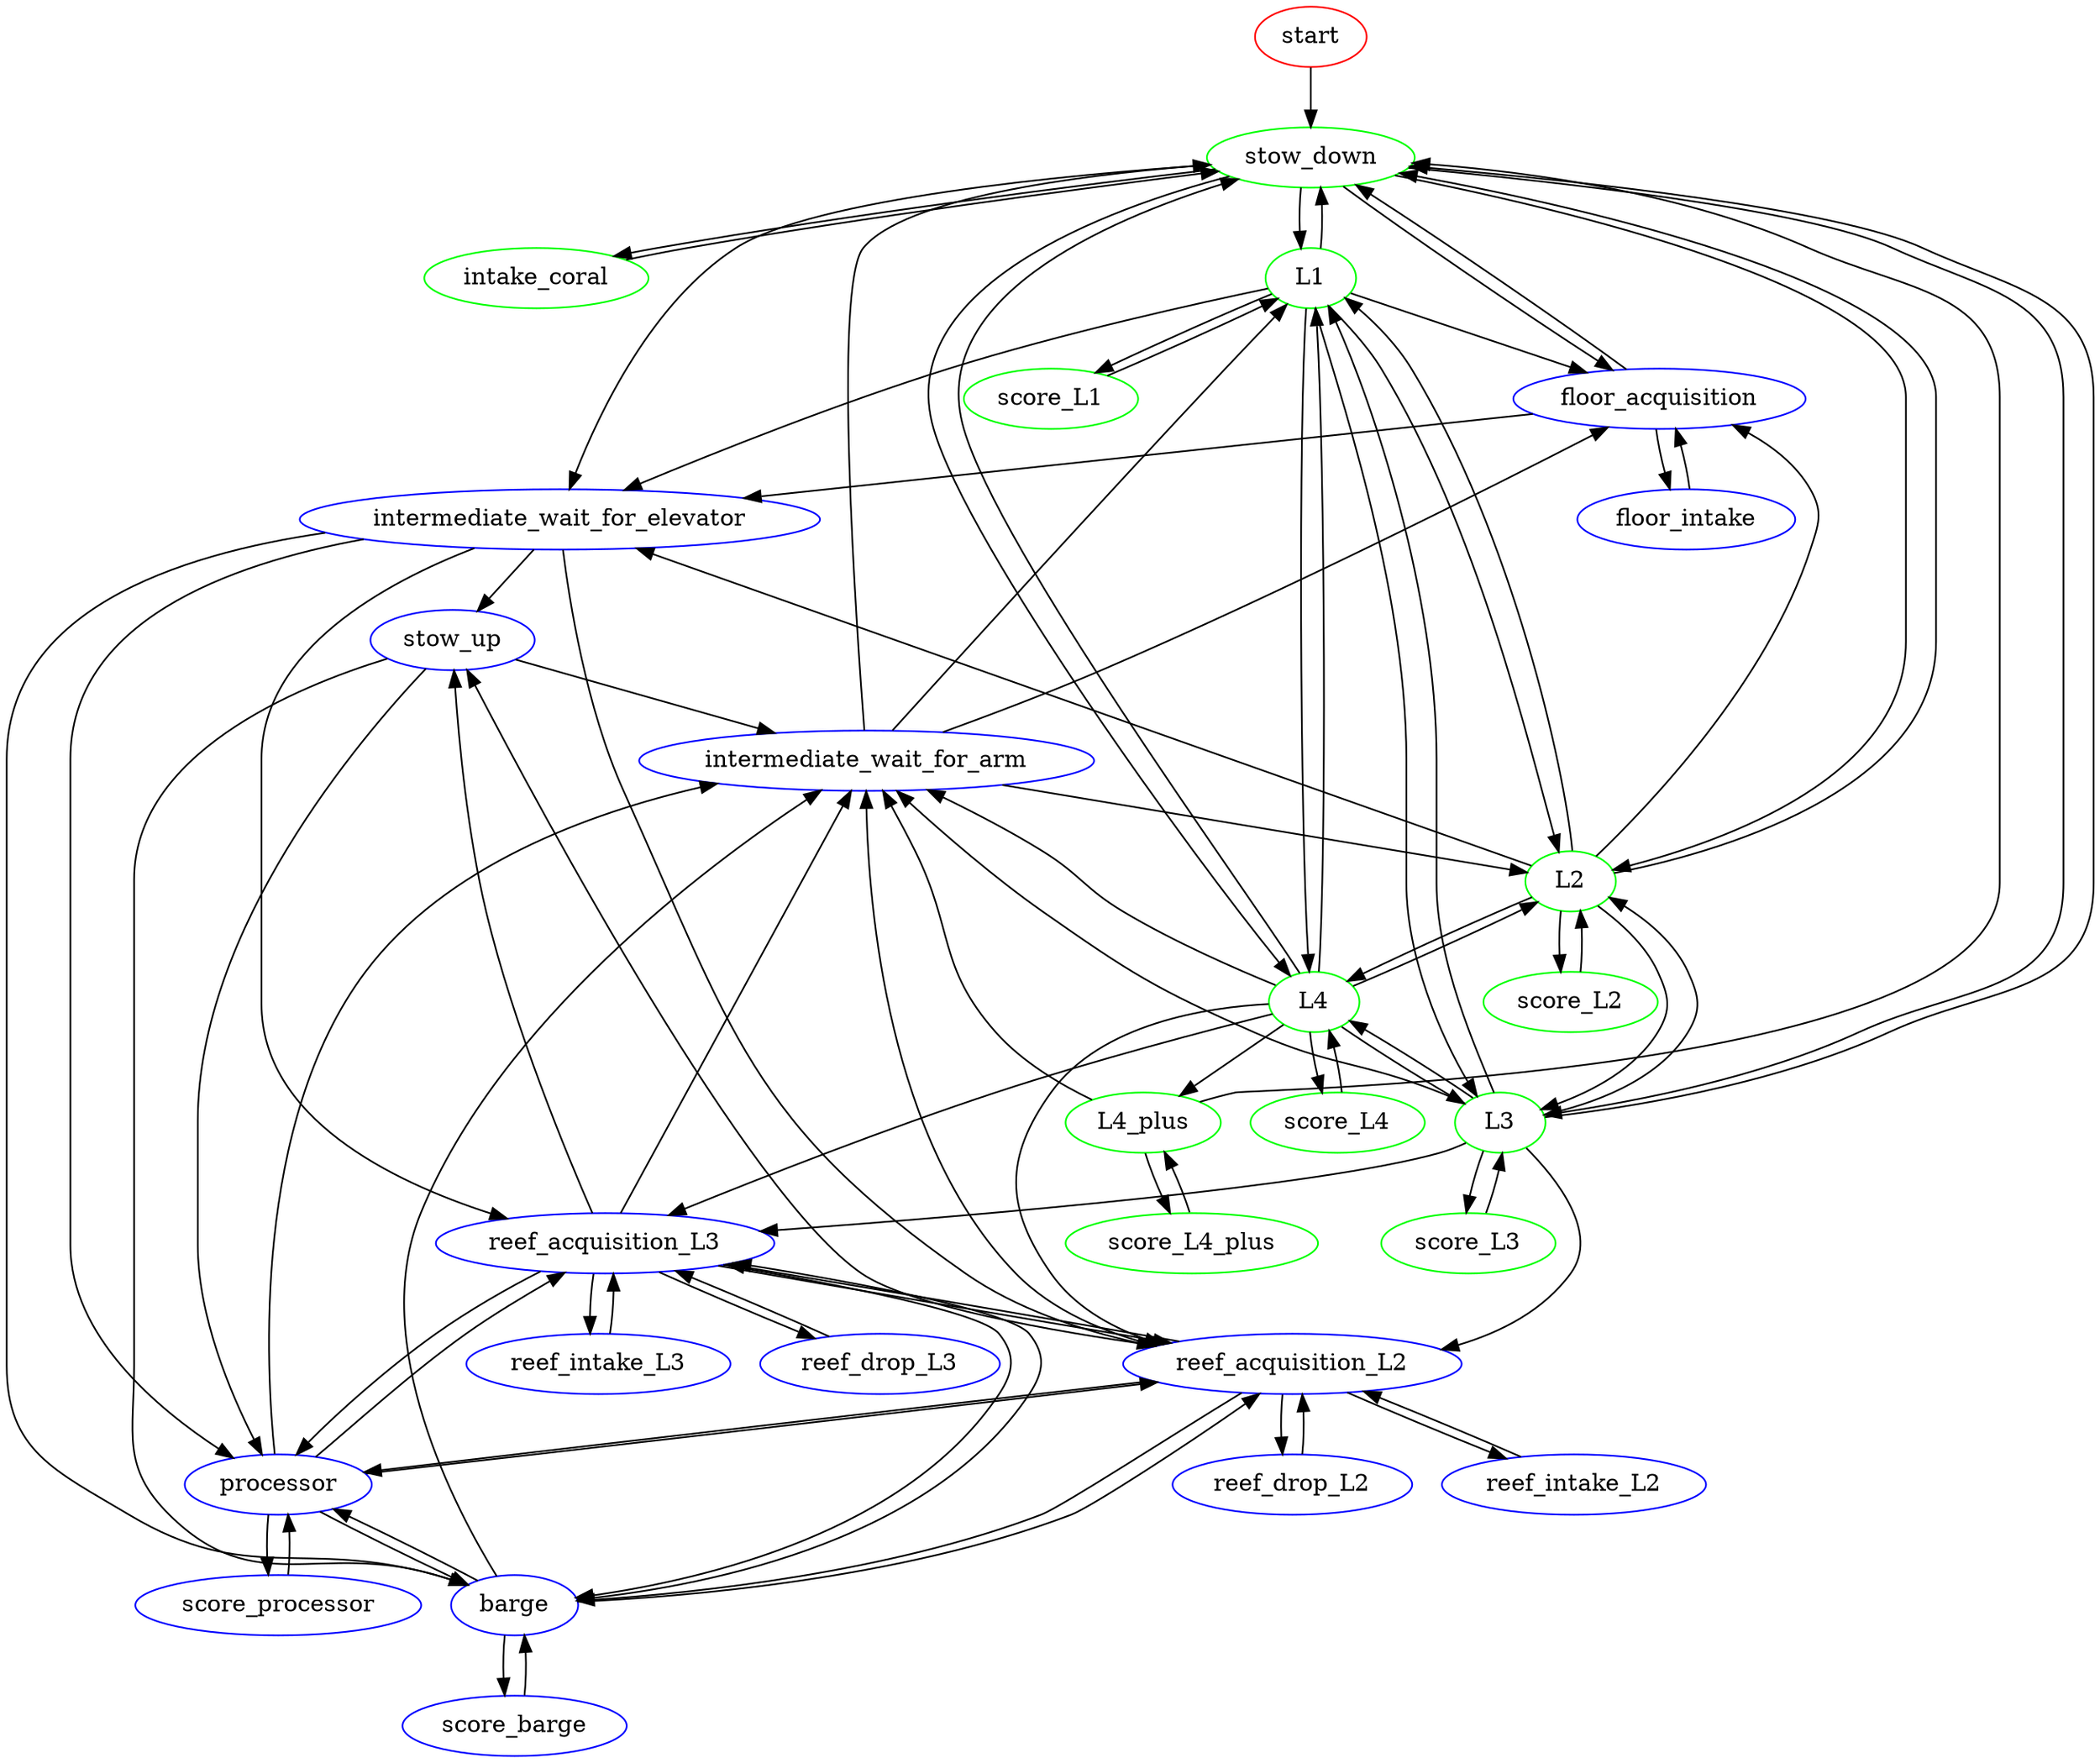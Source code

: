 digraph {
  /*
   * Graphviz DOT file for the superstructure state machine.
   * States are represented as nodes, and transitions are represented as edges.
  */

  // Node definitions
  start [color = red]
  stow_down [color = green]

  intake_coral [color = green]

  L1 [color = green]
  L2 [color = green]
  L3 [color = green]
  L4 [color = green]
  L4_plus [color = green]

  score_L1 [color = green]
  score_L2 [color = green]
  score_L3 [color = green]
  score_L4 [color = green]
  score_L4_plus [color = green]

  intermediate_wait_for_elevator [color = blue]
  intermediate_wait_for_arm [color = blue]

  stow_up [color = blue]

  floor_acquisition [color = blue]
  reef_acquisition_L2 [color = blue]
  reef_acquisition_L3 [color = blue]

  barge [color = blue]
  processor [color = blue]

  floor_intake [color = blue]
  reef_intake_L2 [color = blue]
  reef_intake_L3 [color = blue]
  reef_drop_L2 [color = blue]
  reef_drop_L3 [color = blue]

  score_barge [color = blue]
  score_processor [color = blue]



  // start  
  start -> stow_down

  // stow down
  stow_down -> intake_coral
  stow_down -> L1
  stow_down -> L2
  stow_down -> L3
  stow_down -> L4
  
  stow_down -> intermediate_wait_for_elevator

  stow_down -> floor_acquisition

  // intake coral
  intake_coral -> stow_down

  // L1
  L1 -> stow_down
  
  L1 -> L2
  L1 -> L3
  L1 -> L4
  
  L1 -> score_L1

  L1 -> intermediate_wait_for_elevator

  L1 -> floor_acquisition

  // L2
  L2 -> stow_down

  L2 -> L1
  L2 -> L3
  L2 -> L4

  L2 -> score_L2
  
  L2 -> intermediate_wait_for_elevator

  L2 -> floor_acquisition

  // L3
  L3 -> stow_down

  L3 -> L1
  L3 -> L2
  L3 -> L4

  L3 -> score_L3
  
  L3 -> intermediate_wait_for_arm
  
  L3 -> reef_acquisition_L2
  L3 -> reef_acquisition_L3
  
  // L4
  L4 -> stow_down
  
  L4 -> L1
  L4 -> L2
  L4 -> L3
  L4 -> L4_plus
  
  L4 -> score_L4
  
  L4 -> intermediate_wait_for_arm
  
  L4 -> reef_acquisition_L2
  L4 -> reef_acquisition_L3
  
  // L4_plus
  L4_plus -> stow_down
  
  L4_plus -> score_L4_plus
  
  L4_plus -> intermediate_wait_for_arm
  
  // score_L1
  score_L1 -> L1
  
  // score_L2
  score_L2 -> L2
  
  // score_L3
  score_L3 -> L3
  
  // score_L4
  score_L4 -> L4
  
  // score_L4_plus
  score_L4_plus -> L4_plus
  
  // intermediate_wait_for_elevator
  intermediate_wait_for_elevator -> stow_up
  
  intermediate_wait_for_elevator -> reef_acquisition_L2
  intermediate_wait_for_elevator -> reef_acquisition_L3
  
  intermediate_wait_for_elevator -> barge
  intermediate_wait_for_elevator -> processor

  // intermediate_wait_for_arm
  intermediate_wait_for_arm -> stow_down
  
  intermediate_wait_for_arm -> L1
  intermediate_wait_for_arm -> L2
  
  intermediate_wait_for_arm -> floor_acquisition
  
  // stow_up
  stow_up -> intermediate_wait_for_arm
  
  stow_up -> barge
  stow_up -> processor
  
  // floor_acquisition
  floor_acquisition -> stow_down
  
  floor_acquisition -> intermediate_wait_for_elevator
  
  floor_acquisition -> floor_intake
  
  // reef_acquisition_L2
  reef_acquisition_L2 -> intermediate_wait_for_arm
  
  reef_acquisition_L2 -> stow_up
  
  reef_acquisition_L2 -> reef_acquisition_L3
  
  reef_acquisition_L2 -> barge
  reef_acquisition_L2 -> processor
  
  reef_acquisition_L2 -> reef_intake_L2
  reef_acquisition_L2 -> reef_drop_L2

  // reef_acquisition_L3
  reef_acquisition_L3 -> intermediate_wait_for_arm
  
  reef_acquisition_L3 -> stow_up
  
  reef_acquisition_L3 -> reef_acquisition_L2
  
  reef_acquisition_L3 -> barge
  reef_acquisition_L3 -> processor
  
  reef_acquisition_L3 -> reef_intake_L3
  reef_acquisition_L3 -> reef_drop_L3
  
  // barge
  barge -> intermediate_wait_for_arm
  
  barge -> reef_acquisition_L2
  barge -> reef_acquisition_L3
  
  barge -> processor
  
  barge -> score_barge
  
  // processor
  processor -> intermediate_wait_for_arm
  
  processor -> reef_acquisition_L2
  processor -> reef_acquisition_L3
  
  processor -> barge
  
  processor -> score_processor
  
  // floor_intake
  floor_intake -> floor_acquisition
  
  // reef_intake_L2
  reef_intake_L2 -> reef_acquisition_L2
  
  // reef_intake_L3
  reef_intake_L3 -> reef_acquisition_L3
  
  // reef_drop_L2
  reef_drop_L2 -> reef_acquisition_L2
  
  // reef_drop_L3
  reef_drop_L3 -> reef_acquisition_L3
  
  // score_barge
  score_barge -> barge
  
  // score_processor
  score_processor -> processor
}